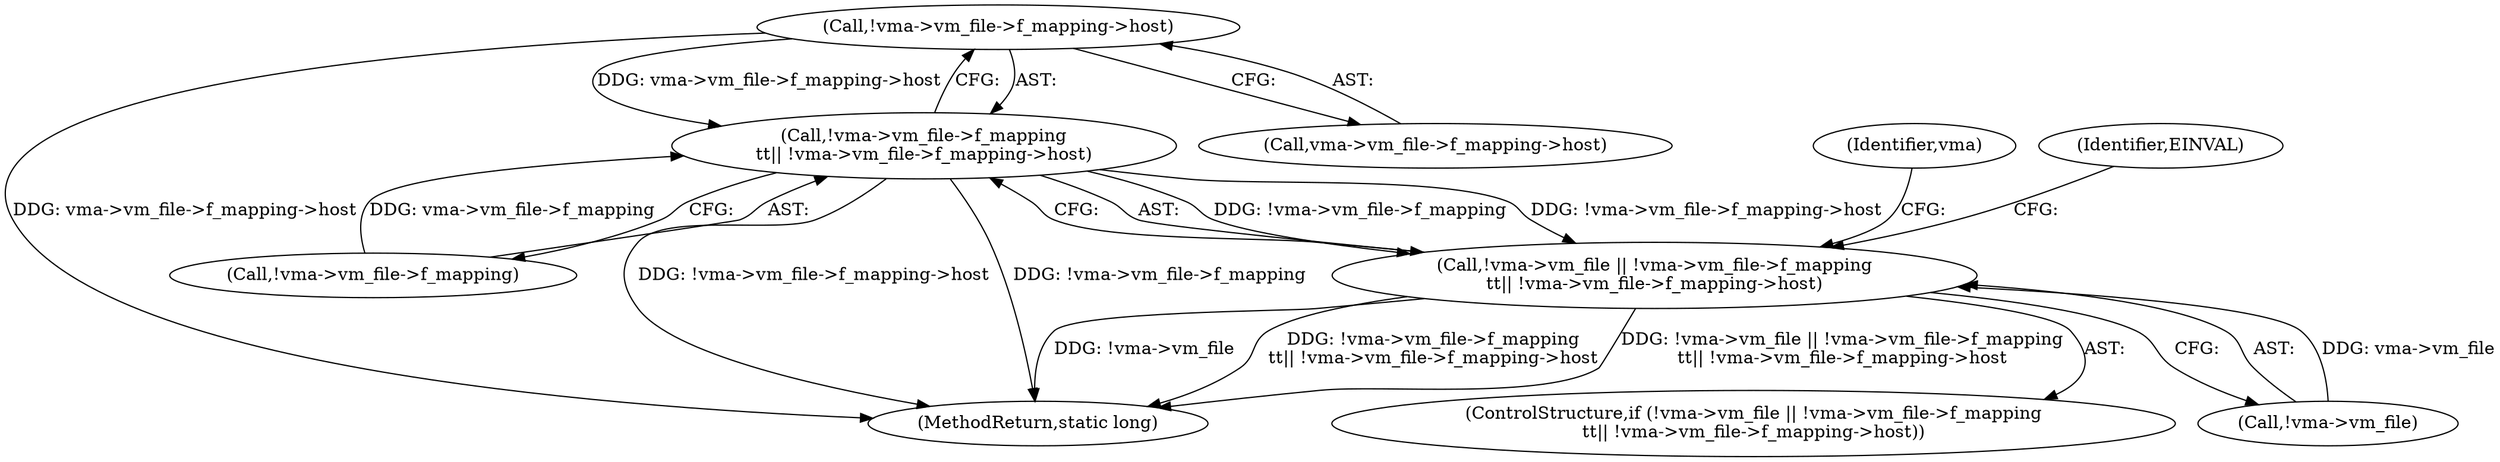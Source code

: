 digraph "0_linux_9ab4233dd08036fe34a89c7dc6f47a8bf2eb29eb@pointer" {
"1000140" [label="(Call,!vma->vm_file->f_mapping->host)"];
"1000133" [label="(Call,!vma->vm_file->f_mapping\n\t\t|| !vma->vm_file->f_mapping->host)"];
"1000128" [label="(Call,!vma->vm_file || !vma->vm_file->f_mapping\n\t\t|| !vma->vm_file->f_mapping->host)"];
"1000133" [label="(Call,!vma->vm_file->f_mapping\n\t\t|| !vma->vm_file->f_mapping->host)"];
"1000213" [label="(MethodReturn,static long)"];
"1000140" [label="(Call,!vma->vm_file->f_mapping->host)"];
"1000156" [label="(Identifier,vma)"];
"1000129" [label="(Call,!vma->vm_file)"];
"1000127" [label="(ControlStructure,if (!vma->vm_file || !vma->vm_file->f_mapping\n\t\t|| !vma->vm_file->f_mapping->host))"];
"1000141" [label="(Call,vma->vm_file->f_mapping->host)"];
"1000128" [label="(Call,!vma->vm_file || !vma->vm_file->f_mapping\n\t\t|| !vma->vm_file->f_mapping->host)"];
"1000134" [label="(Call,!vma->vm_file->f_mapping)"];
"1000151" [label="(Identifier,EINVAL)"];
"1000140" -> "1000133"  [label="AST: "];
"1000140" -> "1000141"  [label="CFG: "];
"1000141" -> "1000140"  [label="AST: "];
"1000133" -> "1000140"  [label="CFG: "];
"1000140" -> "1000213"  [label="DDG: vma->vm_file->f_mapping->host"];
"1000140" -> "1000133"  [label="DDG: vma->vm_file->f_mapping->host"];
"1000133" -> "1000128"  [label="AST: "];
"1000133" -> "1000134"  [label="CFG: "];
"1000134" -> "1000133"  [label="AST: "];
"1000128" -> "1000133"  [label="CFG: "];
"1000133" -> "1000213"  [label="DDG: !vma->vm_file->f_mapping->host"];
"1000133" -> "1000213"  [label="DDG: !vma->vm_file->f_mapping"];
"1000133" -> "1000128"  [label="DDG: !vma->vm_file->f_mapping"];
"1000133" -> "1000128"  [label="DDG: !vma->vm_file->f_mapping->host"];
"1000134" -> "1000133"  [label="DDG: vma->vm_file->f_mapping"];
"1000128" -> "1000127"  [label="AST: "];
"1000128" -> "1000129"  [label="CFG: "];
"1000129" -> "1000128"  [label="AST: "];
"1000151" -> "1000128"  [label="CFG: "];
"1000156" -> "1000128"  [label="CFG: "];
"1000128" -> "1000213"  [label="DDG: !vma->vm_file->f_mapping\n\t\t|| !vma->vm_file->f_mapping->host"];
"1000128" -> "1000213"  [label="DDG: !vma->vm_file || !vma->vm_file->f_mapping\n\t\t|| !vma->vm_file->f_mapping->host"];
"1000128" -> "1000213"  [label="DDG: !vma->vm_file"];
"1000129" -> "1000128"  [label="DDG: vma->vm_file"];
}
